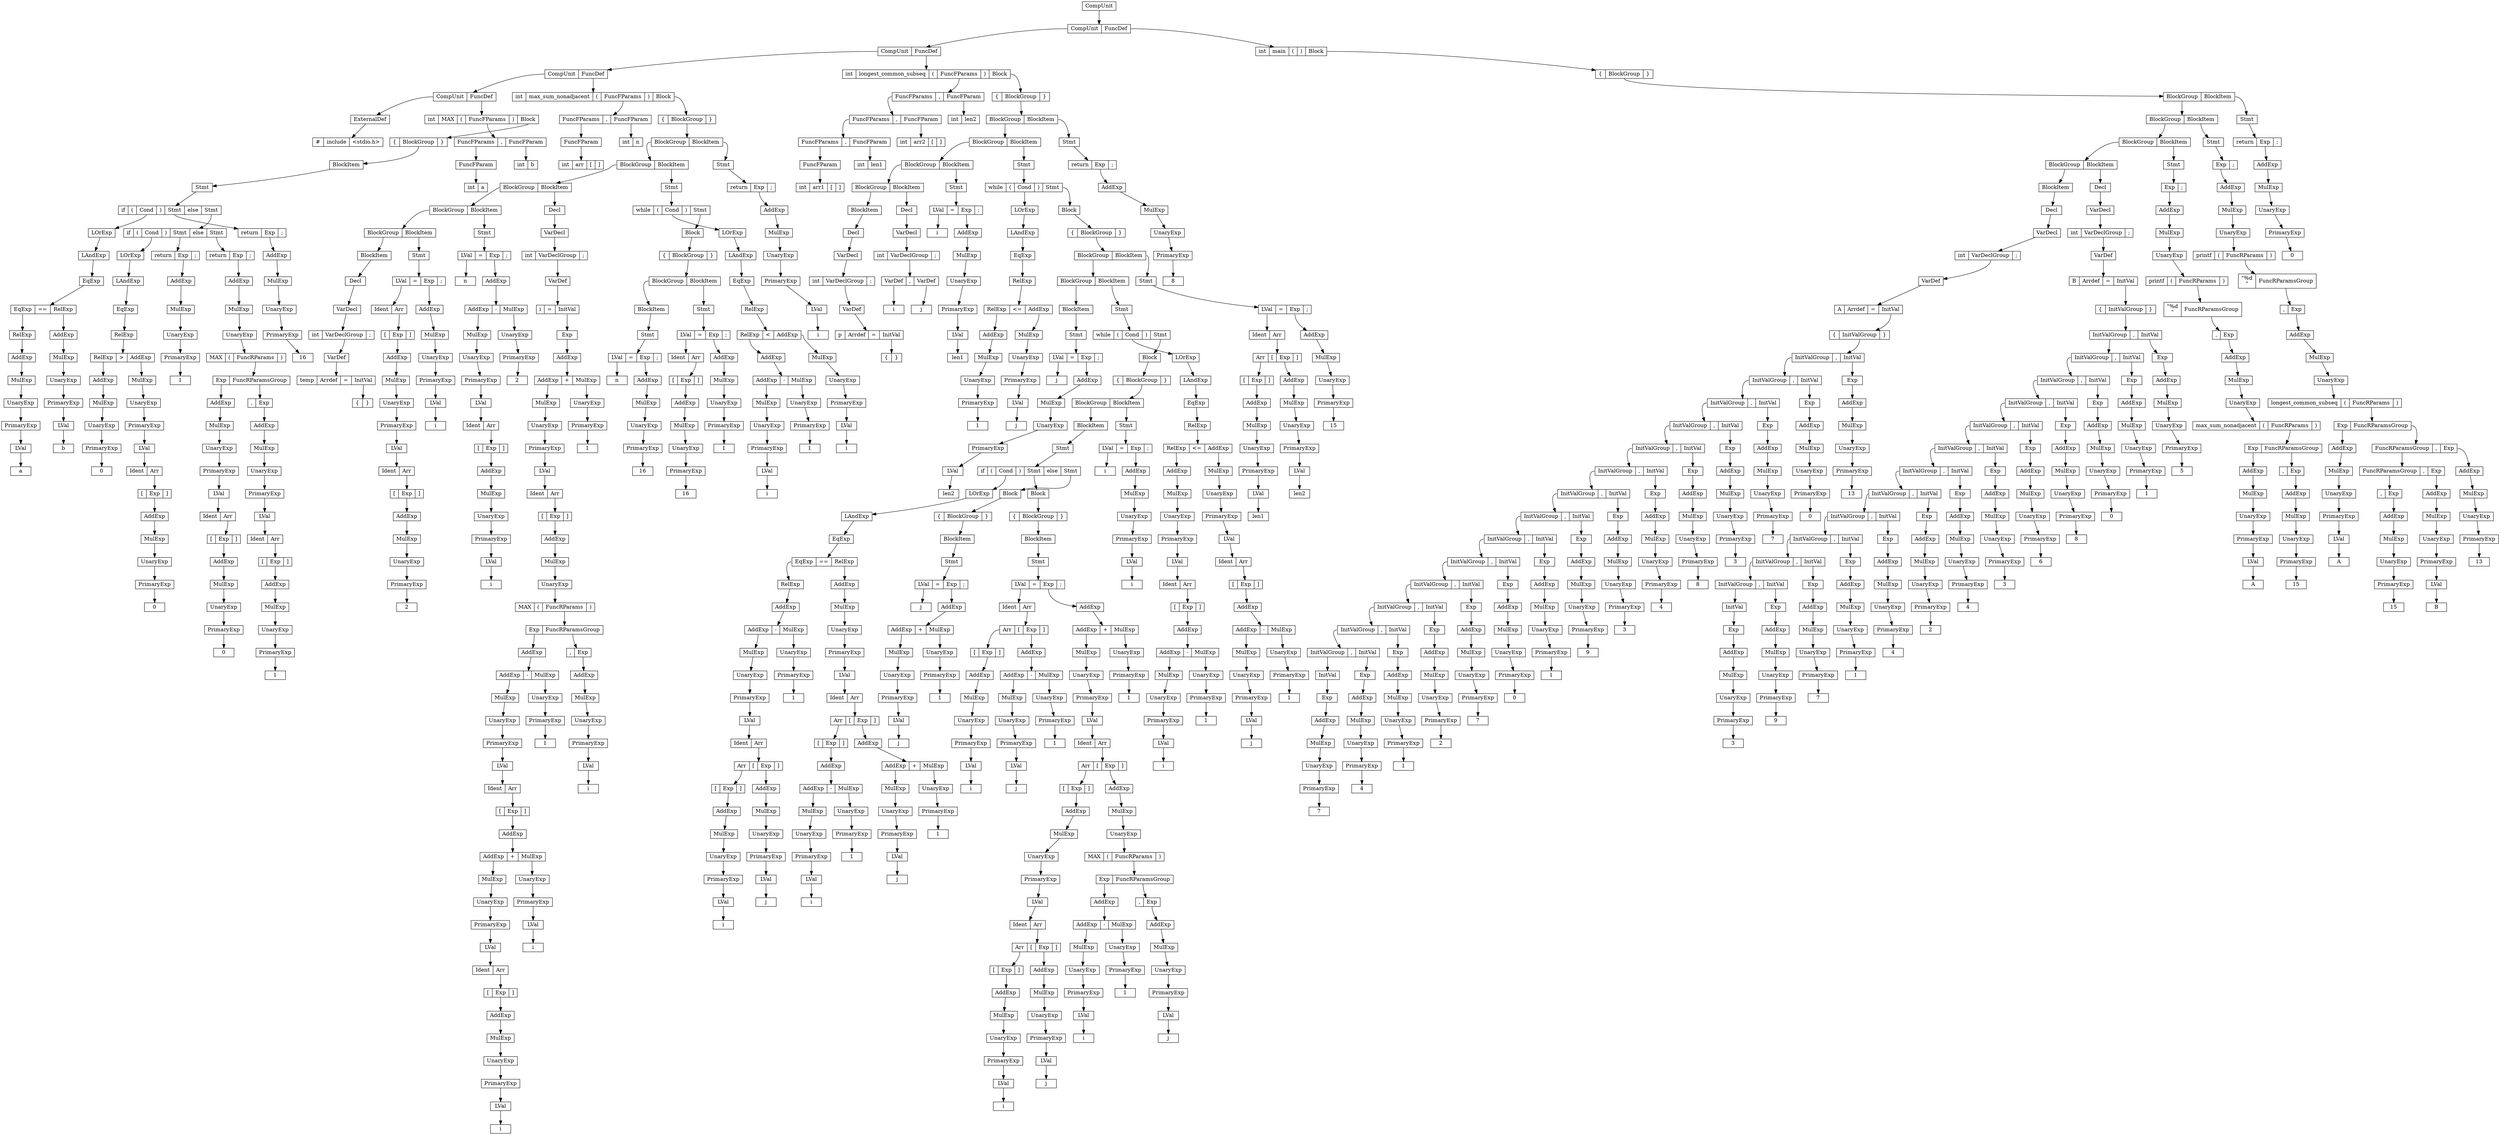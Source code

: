 digraph " "{node [shape = record,height=.1]node0[label="<f0> CompUnit"]node1[label = "<f0> CompUnit|<f1> FuncDef"];
"node0":f0->"node1";
node2[label = "<f0> int|<f1> main|<f2> \(|<f3> \)|<f4> Block"];
"node1":f1->"node2";
node3[label = "<f0> \{|<f1> BlockGroup|<f2> \}"];
"node2":f4->"node3";
node5[label = "<f0> BlockGroup|<f1> BlockItem"];
"node3":f1->"node5";
node6[label = "<f0> Stmt"];
"node5":f1->"node6";
node7[label = "<f0> return|<f1> Exp|<f2> \;"];
"node6":f0->"node7";
node9[label = "<f0> AddExp"];
"node7":f1->"node9";
node10[label = "<f0> MulExp"];
"node9":f0->"node10";
node11[label = "<f0> UnaryExp"];
"node10":f0->"node11";
node12[label = "<f0> PrimaryExp"];
"node11":f0->"node12";
node13[label = "<f0> 0"];
"node12":f0->"node13";
node16[label = "<f0> BlockGroup|<f1> BlockItem"];
"node5":f0->"node16";
node17[label = "<f0> Stmt"];
"node16":f1->"node17";
node18[label = "<f0> Exp|<f1> \;"];
"node17":f0->"node18";
node20[label = "<f0> AddExp"];
"node18":f0->"node20";
node21[label = "<f0> MulExp"];
"node20":f0->"node21";
node22[label = "<f0> UnaryExp"];
"node21":f0->"node22";
node23[label = "<f0> printf|<f1> \(|<f2> FuncRParams|<f3> \)"];
"node22":f0->"node23";
node25[label = "<f0> \"%d\n\"|<f1> FuncRParamsGroup"];
"node23":f2->"node25";
node26[label = "<f0> \,|<f1> Exp"];
"node25":f1->"node26";
node27[label = "<f0> AddExp"];
"node26":f1->"node27";
node28[label = "<f0> MulExp"];
"node27":f0->"node28";
node29[label = "<f0> UnaryExp"];
"node28":f0->"node29";
node30[label = "<f0> longest_common_subseq|<f1> \(|<f2> FuncRParams|<f3> \)"];
"node29":f0->"node30";
node32[label = "<f0> Exp|<f1> FuncRParamsGroup"];
"node30":f2->"node32";
node33[label = "<f0> FuncRParamsGroup|<f1> \,|<f2> Exp"];
"node32":f1->"node33";
node34[label = "<f0> AddExp"];
"node33":f2->"node34";
node35[label = "<f0> MulExp"];
"node34":f0->"node35";
node36[label = "<f0> UnaryExp"];
"node35":f0->"node36";
node37[label = "<f0> PrimaryExp"];
"node36":f0->"node37";
node38[label = "<f0> 13"];
"node37":f0->"node38";
node41[label = "<f0> FuncRParamsGroup|<f1> \,|<f2> Exp"];
"node33":f0->"node41";
node42[label = "<f0> AddExp"];
"node41":f2->"node42";
node43[label = "<f0> MulExp"];
"node42":f0->"node43";
node44[label = "<f0> UnaryExp"];
"node43":f0->"node44";
node45[label = "<f0> PrimaryExp"];
"node44":f0->"node45";
node46[label = "<f0> LVal"];
"node45":f0->"node46";
node47[label = "<f0> B"];
"node46":f0->"node47";
node50[label = "<f0> \,|<f1> Exp"];
"node41":f0->"node50";
node51[label = "<f0> AddExp"];
"node50":f1->"node51";
node52[label = "<f0> MulExp"];
"node51":f0->"node52";
node53[label = "<f0> UnaryExp"];
"node52":f0->"node53";
node54[label = "<f0> PrimaryExp"];
"node53":f0->"node54";
node55[label = "<f0> 15"];
"node54":f0->"node55";
node58[label = "<f0> AddExp"];
"node32":f0->"node58";
node59[label = "<f0> MulExp"];
"node58":f0->"node59";
node60[label = "<f0> UnaryExp"];
"node59":f0->"node60";
node61[label = "<f0> PrimaryExp"];
"node60":f0->"node61";
node62[label = "<f0> LVal"];
"node61":f0->"node62";
node63[label = "<f0> A"];
"node62":f0->"node63";
node71[label = "<f0> BlockGroup|<f1> BlockItem"];
"node16":f0->"node71";
node72[label = "<f0> Stmt"];
"node71":f1->"node72";
node73[label = "<f0> Exp|<f1> \;"];
"node72":f0->"node73";
node75[label = "<f0> AddExp"];
"node73":f0->"node75";
node76[label = "<f0> MulExp"];
"node75":f0->"node76";
node77[label = "<f0> UnaryExp"];
"node76":f0->"node77";
node78[label = "<f0> printf|<f1> \(|<f2> FuncRParams|<f3> \)"];
"node77":f0->"node78";
node80[label = "<f0> \"%d\n\"|<f1> FuncRParamsGroup"];
"node78":f2->"node80";
node81[label = "<f0> \,|<f1> Exp"];
"node80":f1->"node81";
node82[label = "<f0> AddExp"];
"node81":f1->"node82";
node83[label = "<f0> MulExp"];
"node82":f0->"node83";
node84[label = "<f0> UnaryExp"];
"node83":f0->"node84";
node85[label = "<f0> max_sum_nonadjacent|<f1> \(|<f2> FuncRParams|<f3> \)"];
"node84":f0->"node85";
node87[label = "<f0> Exp|<f1> FuncRParamsGroup"];
"node85":f2->"node87";
node88[label = "<f0> \,|<f1> Exp"];
"node87":f1->"node88";
node89[label = "<f0> AddExp"];
"node88":f1->"node89";
node90[label = "<f0> MulExp"];
"node89":f0->"node90";
node91[label = "<f0> UnaryExp"];
"node90":f0->"node91";
node92[label = "<f0> PrimaryExp"];
"node91":f0->"node92";
node93[label = "<f0> 15"];
"node92":f0->"node93";
node96[label = "<f0> AddExp"];
"node87":f0->"node96";
node97[label = "<f0> MulExp"];
"node96":f0->"node97";
node98[label = "<f0> UnaryExp"];
"node97":f0->"node98";
node99[label = "<f0> PrimaryExp"];
"node98":f0->"node99";
node100[label = "<f0> LVal"];
"node99":f0->"node100";
node101[label = "<f0> A"];
"node100":f0->"node101";
node109[label = "<f0> BlockGroup|<f1> BlockItem"];
"node71":f0->"node109";
node110[label = "<f0> Decl"];
"node109":f1->"node110";
node111[label = "<f0> VarDecl"];
"node110":f0->"node111";
node112[label = "<f0> int|<f1> VarDeclGroup|<f2> \;"];
"node111":f0->"node112";
node114[label = "<f0> VarDef"];
"node112":f1->"node114";
node115[label = "<f0> B|<f1> Arrdef|<f2> \=|<f3> InitVal"];
"node114":f0->"node115";
node116[label = "<f0> \{|<f1> InitValGroup|<f2> \}"];
"node115":f3->"node116";
node118[label = "<f0> InitValGroup|<f1> \,|<f2> InitVal"];
"node116":f1->"node118";
node119[label = "<f0> Exp"];
"node118":f2->"node119";
node120[label = "<f0> AddExp"];
"node119":f0->"node120";
node121[label = "<f0> MulExp"];
"node120":f0->"node121";
node122[label = "<f0> UnaryExp"];
"node121":f0->"node122";
node123[label = "<f0> PrimaryExp"];
"node122":f0->"node123";
node124[label = "<f0> 5"];
"node123":f0->"node124";
node127[label = "<f0> InitValGroup|<f1> \,|<f2> InitVal"];
"node118":f0->"node127";
node128[label = "<f0> Exp"];
"node127":f2->"node128";
node129[label = "<f0> AddExp"];
"node128":f0->"node129";
node130[label = "<f0> MulExp"];
"node129":f0->"node130";
node131[label = "<f0> UnaryExp"];
"node130":f0->"node131";
node132[label = "<f0> PrimaryExp"];
"node131":f0->"node132";
node133[label = "<f0> 1"];
"node132":f0->"node133";
node136[label = "<f0> InitValGroup|<f1> \,|<f2> InitVal"];
"node127":f0->"node136";
node137[label = "<f0> Exp"];
"node136":f2->"node137";
node138[label = "<f0> AddExp"];
"node137":f0->"node138";
node139[label = "<f0> MulExp"];
"node138":f0->"node139";
node140[label = "<f0> UnaryExp"];
"node139":f0->"node140";
node141[label = "<f0> PrimaryExp"];
"node140":f0->"node141";
node142[label = "<f0> 0"];
"node141":f0->"node142";
node145[label = "<f0> InitValGroup|<f1> \,|<f2> InitVal"];
"node136":f0->"node145";
node146[label = "<f0> Exp"];
"node145":f2->"node146";
node147[label = "<f0> AddExp"];
"node146":f0->"node147";
node148[label = "<f0> MulExp"];
"node147":f0->"node148";
node149[label = "<f0> UnaryExp"];
"node148":f0->"node149";
node150[label = "<f0> PrimaryExp"];
"node149":f0->"node150";
node151[label = "<f0> 8"];
"node150":f0->"node151";
node154[label = "<f0> InitValGroup|<f1> \,|<f2> InitVal"];
"node145":f0->"node154";
node155[label = "<f0> Exp"];
"node154":f2->"node155";
node156[label = "<f0> AddExp"];
"node155":f0->"node156";
node157[label = "<f0> MulExp"];
"node156":f0->"node157";
node158[label = "<f0> UnaryExp"];
"node157":f0->"node158";
node159[label = "<f0> PrimaryExp"];
"node158":f0->"node159";
node160[label = "<f0> 6"];
"node159":f0->"node160";
node163[label = "<f0> InitValGroup|<f1> \,|<f2> InitVal"];
"node154":f0->"node163";
node164[label = "<f0> Exp"];
"node163":f2->"node164";
node165[label = "<f0> AddExp"];
"node164":f0->"node165";
node166[label = "<f0> MulExp"];
"node165":f0->"node166";
node167[label = "<f0> UnaryExp"];
"node166":f0->"node167";
node168[label = "<f0> PrimaryExp"];
"node167":f0->"node168";
node169[label = "<f0> 3"];
"node168":f0->"node169";
node172[label = "<f0> InitValGroup|<f1> \,|<f2> InitVal"];
"node163":f0->"node172";
node173[label = "<f0> Exp"];
"node172":f2->"node173";
node174[label = "<f0> AddExp"];
"node173":f0->"node174";
node175[label = "<f0> MulExp"];
"node174":f0->"node175";
node176[label = "<f0> UnaryExp"];
"node175":f0->"node176";
node177[label = "<f0> PrimaryExp"];
"node176":f0->"node177";
node178[label = "<f0> 4"];
"node177":f0->"node178";
node181[label = "<f0> InitValGroup|<f1> \,|<f2> InitVal"];
"node172":f0->"node181";
node182[label = "<f0> Exp"];
"node181":f2->"node182";
node183[label = "<f0> AddExp"];
"node182":f0->"node183";
node184[label = "<f0> MulExp"];
"node183":f0->"node184";
node185[label = "<f0> UnaryExp"];
"node184":f0->"node185";
node186[label = "<f0> PrimaryExp"];
"node185":f0->"node186";
node187[label = "<f0> 2"];
"node186":f0->"node187";
node190[label = "<f0> InitValGroup|<f1> \,|<f2> InitVal"];
"node181":f0->"node190";
node191[label = "<f0> Exp"];
"node190":f2->"node191";
node192[label = "<f0> AddExp"];
"node191":f0->"node192";
node193[label = "<f0> MulExp"];
"node192":f0->"node193";
node194[label = "<f0> UnaryExp"];
"node193":f0->"node194";
node195[label = "<f0> PrimaryExp"];
"node194":f0->"node195";
node196[label = "<f0> 4"];
"node195":f0->"node196";
node199[label = "<f0> InitValGroup|<f1> \,|<f2> InitVal"];
"node190":f0->"node199";
node200[label = "<f0> Exp"];
"node199":f2->"node200";
node201[label = "<f0> AddExp"];
"node200":f0->"node201";
node202[label = "<f0> MulExp"];
"node201":f0->"node202";
node203[label = "<f0> UnaryExp"];
"node202":f0->"node203";
node204[label = "<f0> PrimaryExp"];
"node203":f0->"node204";
node205[label = "<f0> 1"];
"node204":f0->"node205";
node208[label = "<f0> InitValGroup|<f1> \,|<f2> InitVal"];
"node199":f0->"node208";
node209[label = "<f0> Exp"];
"node208":f2->"node209";
node210[label = "<f0> AddExp"];
"node209":f0->"node210";
node211[label = "<f0> MulExp"];
"node210":f0->"node211";
node212[label = "<f0> UnaryExp"];
"node211":f0->"node212";
node213[label = "<f0> PrimaryExp"];
"node212":f0->"node213";
node214[label = "<f0> 7"];
"node213":f0->"node214";
node217[label = "<f0> InitValGroup|<f1> \,|<f2> InitVal"];
"node208":f0->"node217";
node218[label = "<f0> Exp"];
"node217":f2->"node218";
node219[label = "<f0> AddExp"];
"node218":f0->"node219";
node220[label = "<f0> MulExp"];
"node219":f0->"node220";
node221[label = "<f0> UnaryExp"];
"node220":f0->"node221";
node222[label = "<f0> PrimaryExp"];
"node221":f0->"node222";
node223[label = "<f0> 9"];
"node222":f0->"node223";
node226[label = "<f0> InitVal"];
"node217":f0->"node226";
node227[label = "<f0> Exp"];
"node226":f0->"node227";
node228[label = "<f0> AddExp"];
"node227":f0->"node228";
node229[label = "<f0> MulExp"];
"node228":f0->"node229";
node230[label = "<f0> UnaryExp"];
"node229":f0->"node230";
node231[label = "<f0> PrimaryExp"];
"node230":f0->"node231";
node232[label = "<f0> 3"];
"node231":f0->"node232";
node239[label = "<f0> BlockItem"];
"node109":f0->"node239";
node240[label = "<f0> Decl"];
"node239":f0->"node240";
node241[label = "<f0> VarDecl"];
"node240":f0->"node241";
node242[label = "<f0> int|<f1> VarDeclGroup|<f2> \;"];
"node241":f0->"node242";
node244[label = "<f0> VarDef"];
"node242":f1->"node244";
node245[label = "<f0> A|<f1> Arrdef|<f2> \=|<f3> InitVal"];
"node244":f0->"node245";
node246[label = "<f0> \{|<f1> InitValGroup|<f2> \}"];
"node245":f3->"node246";
node248[label = "<f0> InitValGroup|<f1> \,|<f2> InitVal"];
"node246":f1->"node248";
node249[label = "<f0> Exp"];
"node248":f2->"node249";
node250[label = "<f0> AddExp"];
"node249":f0->"node250";
node251[label = "<f0> MulExp"];
"node250":f0->"node251";
node252[label = "<f0> UnaryExp"];
"node251":f0->"node252";
node253[label = "<f0> PrimaryExp"];
"node252":f0->"node253";
node254[label = "<f0> 13"];
"node253":f0->"node254";
node257[label = "<f0> InitValGroup|<f1> \,|<f2> InitVal"];
"node248":f0->"node257";
node258[label = "<f0> Exp"];
"node257":f2->"node258";
node259[label = "<f0> AddExp"];
"node258":f0->"node259";
node260[label = "<f0> MulExp"];
"node259":f0->"node260";
node261[label = "<f0> UnaryExp"];
"node260":f0->"node261";
node262[label = "<f0> PrimaryExp"];
"node261":f0->"node262";
node263[label = "<f0> 0"];
"node262":f0->"node263";
node266[label = "<f0> InitValGroup|<f1> \,|<f2> InitVal"];
"node257":f0->"node266";
node267[label = "<f0> Exp"];
"node266":f2->"node267";
node268[label = "<f0> AddExp"];
"node267":f0->"node268";
node269[label = "<f0> MulExp"];
"node268":f0->"node269";
node270[label = "<f0> UnaryExp"];
"node269":f0->"node270";
node271[label = "<f0> PrimaryExp"];
"node270":f0->"node271";
node272[label = "<f0> 7"];
"node271":f0->"node272";
node275[label = "<f0> InitValGroup|<f1> \,|<f2> InitVal"];
"node266":f0->"node275";
node276[label = "<f0> Exp"];
"node275":f2->"node276";
node277[label = "<f0> AddExp"];
"node276":f0->"node277";
node278[label = "<f0> MulExp"];
"node277":f0->"node278";
node279[label = "<f0> UnaryExp"];
"node278":f0->"node279";
node280[label = "<f0> PrimaryExp"];
"node279":f0->"node280";
node281[label = "<f0> 3"];
"node280":f0->"node281";
node284[label = "<f0> InitValGroup|<f1> \,|<f2> InitVal"];
"node275":f0->"node284";
node285[label = "<f0> Exp"];
"node284":f2->"node285";
node286[label = "<f0> AddExp"];
"node285":f0->"node286";
node287[label = "<f0> MulExp"];
"node286":f0->"node287";
node288[label = "<f0> UnaryExp"];
"node287":f0->"node288";
node289[label = "<f0> PrimaryExp"];
"node288":f0->"node289";
node290[label = "<f0> 8"];
"node289":f0->"node290";
node293[label = "<f0> InitValGroup|<f1> \,|<f2> InitVal"];
"node284":f0->"node293";
node294[label = "<f0> Exp"];
"node293":f2->"node294";
node295[label = "<f0> AddExp"];
"node294":f0->"node295";
node296[label = "<f0> MulExp"];
"node295":f0->"node296";
node297[label = "<f0> UnaryExp"];
"node296":f0->"node297";
node298[label = "<f0> PrimaryExp"];
"node297":f0->"node298";
node299[label = "<f0> 4"];
"node298":f0->"node299";
node302[label = "<f0> InitValGroup|<f1> \,|<f2> InitVal"];
"node293":f0->"node302";
node303[label = "<f0> Exp"];
"node302":f2->"node303";
node304[label = "<f0> AddExp"];
"node303":f0->"node304";
node305[label = "<f0> MulExp"];
"node304":f0->"node305";
node306[label = "<f0> UnaryExp"];
"node305":f0->"node306";
node307[label = "<f0> PrimaryExp"];
"node306":f0->"node307";
node308[label = "<f0> 3"];
"node307":f0->"node308";
node311[label = "<f0> InitValGroup|<f1> \,|<f2> InitVal"];
"node302":f0->"node311";
node312[label = "<f0> Exp"];
"node311":f2->"node312";
node313[label = "<f0> AddExp"];
"node312":f0->"node313";
node314[label = "<f0> MulExp"];
"node313":f0->"node314";
node315[label = "<f0> UnaryExp"];
"node314":f0->"node315";
node316[label = "<f0> PrimaryExp"];
"node315":f0->"node316";
node317[label = "<f0> 9"];
"node316":f0->"node317";
node320[label = "<f0> InitValGroup|<f1> \,|<f2> InitVal"];
"node311":f0->"node320";
node321[label = "<f0> Exp"];
"node320":f2->"node321";
node322[label = "<f0> AddExp"];
"node321":f0->"node322";
node323[label = "<f0> MulExp"];
"node322":f0->"node323";
node324[label = "<f0> UnaryExp"];
"node323":f0->"node324";
node325[label = "<f0> PrimaryExp"];
"node324":f0->"node325";
node326[label = "<f0> 1"];
"node325":f0->"node326";
node329[label = "<f0> InitValGroup|<f1> \,|<f2> InitVal"];
"node320":f0->"node329";
node330[label = "<f0> Exp"];
"node329":f2->"node330";
node331[label = "<f0> AddExp"];
"node330":f0->"node331";
node332[label = "<f0> MulExp"];
"node331":f0->"node332";
node333[label = "<f0> UnaryExp"];
"node332":f0->"node333";
node334[label = "<f0> PrimaryExp"];
"node333":f0->"node334";
node335[label = "<f0> 0"];
"node334":f0->"node335";
node338[label = "<f0> InitValGroup|<f1> \,|<f2> InitVal"];
"node329":f0->"node338";
node339[label = "<f0> Exp"];
"node338":f2->"node339";
node340[label = "<f0> AddExp"];
"node339":f0->"node340";
node341[label = "<f0> MulExp"];
"node340":f0->"node341";
node342[label = "<f0> UnaryExp"];
"node341":f0->"node342";
node343[label = "<f0> PrimaryExp"];
"node342":f0->"node343";
node344[label = "<f0> 7"];
"node343":f0->"node344";
node347[label = "<f0> InitValGroup|<f1> \,|<f2> InitVal"];
"node338":f0->"node347";
node348[label = "<f0> Exp"];
"node347":f2->"node348";
node349[label = "<f0> AddExp"];
"node348":f0->"node349";
node350[label = "<f0> MulExp"];
"node349":f0->"node350";
node351[label = "<f0> UnaryExp"];
"node350":f0->"node351";
node352[label = "<f0> PrimaryExp"];
"node351":f0->"node352";
node353[label = "<f0> 2"];
"node352":f0->"node353";
node356[label = "<f0> InitValGroup|<f1> \,|<f2> InitVal"];
"node347":f0->"node356";
node357[label = "<f0> Exp"];
"node356":f2->"node357";
node358[label = "<f0> AddExp"];
"node357":f0->"node358";
node359[label = "<f0> MulExp"];
"node358":f0->"node359";
node360[label = "<f0> UnaryExp"];
"node359":f0->"node360";
node361[label = "<f0> PrimaryExp"];
"node360":f0->"node361";
node362[label = "<f0> 1"];
"node361":f0->"node362";
node365[label = "<f0> InitValGroup|<f1> \,|<f2> InitVal"];
"node356":f0->"node365";
node366[label = "<f0> Exp"];
"node365":f2->"node366";
node367[label = "<f0> AddExp"];
"node366":f0->"node367";
node368[label = "<f0> MulExp"];
"node367":f0->"node368";
node369[label = "<f0> UnaryExp"];
"node368":f0->"node369";
node370[label = "<f0> PrimaryExp"];
"node369":f0->"node370";
node371[label = "<f0> 4"];
"node370":f0->"node371";
node374[label = "<f0> InitVal"];
"node365":f0->"node374";
node375[label = "<f0> Exp"];
"node374":f0->"node375";
node376[label = "<f0> AddExp"];
"node375":f0->"node376";
node377[label = "<f0> MulExp"];
"node376":f0->"node377";
node378[label = "<f0> UnaryExp"];
"node377":f0->"node378";
node379[label = "<f0> PrimaryExp"];
"node378":f0->"node379";
node380[label = "<f0> 7"];
"node379":f0->"node380";
node392[label = "<f0> CompUnit|<f1> FuncDef"];
"node1":f0->"node392";
node393[label = "<f0> int|<f1> longest_common_subseq|<f2> \(|<f3> FuncFParams|<f4> \)|<f5> Block"];
"node392":f1->"node393";
node394[label = "<f0> \{|<f1> BlockGroup|<f2> \}"];
"node393":f5->"node394";
node396[label = "<f0> BlockGroup|<f1> BlockItem"];
"node394":f1->"node396";
node397[label = "<f0> Stmt"];
"node396":f1->"node397";
node398[label = "<f0> return|<f1> Exp|<f2> \;"];
"node397":f0->"node398";
node400[label = "<f0> AddExp"];
"node398":f1->"node400";
node401[label = "<f0> MulExp"];
"node400":f0->"node401";
node402[label = "<f0> UnaryExp"];
"node401":f0->"node402";
node403[label = "<f0> PrimaryExp"];
"node402":f0->"node403";
node404[label = "<f0> 8"];
"node403":f0->"node404";
node407[label = "<f0> BlockGroup|<f1> BlockItem"];
"node396":f0->"node407";
node408[label = "<f0> Stmt"];
"node407":f1->"node408";
node409[label = "<f0> while|<f1> \(|<f2> Cond|<f3> \)|<f4> Stmt"];
"node408":f0->"node409";
node410[label = "<f0> Block"];
"node409":f4->"node410";
node411[label = "<f0> \{|<f1> BlockGroup|<f2> \}"];
"node410":f0->"node411";
node413[label = "<f0> BlockGroup|<f1> BlockItem"];
"node411":f1->"node413";
node414[label = "<f0> Stmt"];
"node413":f1->"node414";
node415[label = "<f0> LVal|<f1> \=|<f2> Exp|<f3> \;"];
"node414":f0->"node415";
node417[label = "<f0> AddExp"];
"node415":f2->"node417";
node418[label = "<f0> MulExp"];
"node417":f0->"node418";
node419[label = "<f0> UnaryExp"];
"node418":f0->"node419";
node420[label = "<f0> PrimaryExp"];
"node419":f0->"node420";
node421[label = "<f0> 15"];
"node420":f0->"node421";
node424[label = "<f0> Ident|<f1> Arr"];
"node415":f0->"node424";
node425[label = "<f0> Arr|<f1> \[|<f2> Exp|<f3> \]"];
"node424":f1->"node425";
node427[label = "<f0> AddExp"];
"node425":f2->"node427";
node428[label = "<f0> MulExp"];
"node427":f0->"node428";
node429[label = "<f0> UnaryExp"];
"node428":f0->"node429";
node430[label = "<f0> PrimaryExp"];
"node429":f0->"node430";
node431[label = "<f0> LVal"];
"node430":f0->"node431";
node432[label = "<f0> len2"];
"node431":f0->"node432";
node435[label = "<f0> \[|<f1> Exp|<f2> \]"];
"node425":f0->"node435";
node437[label = "<f0> AddExp"];
"node435":f1->"node437";
node438[label = "<f0> MulExp"];
"node437":f0->"node438";
node439[label = "<f0> UnaryExp"];
"node438":f0->"node439";
node440[label = "<f0> PrimaryExp"];
"node439":f0->"node440";
node441[label = "<f0> LVal"];
"node440":f0->"node441";
node442[label = "<f0> len1"];
"node441":f0->"node442";
node446[label = "<f0> BlockGroup|<f1> BlockItem"];
"node413":f0->"node446";
node447[label = "<f0> Stmt"];
"node446":f1->"node447";
node448[label = "<f0> while|<f1> \(|<f2> Cond|<f3> \)|<f4> Stmt"];
"node447":f0->"node448";
node449[label = "<f0> Block"];
"node448":f4->"node449";
node450[label = "<f0> \{|<f1> BlockGroup|<f2> \}"];
"node449":f0->"node450";
node452[label = "<f0> BlockGroup|<f1> BlockItem"];
"node450":f1->"node452";
node453[label = "<f0> Stmt"];
"node452":f1->"node453";
node454[label = "<f0> LVal|<f1> \=|<f2> Exp|<f3> \;"];
"node453":f0->"node454";
node456[label = "<f0> AddExp"];
"node454":f2->"node456";
node457[label = "<f0> MulExp"];
"node456":f0->"node457";
node458[label = "<f0> UnaryExp"];
"node457":f0->"node458";
node459[label = "<f0> PrimaryExp"];
"node458":f0->"node459";
node460[label = "<f0> LVal"];
"node459":f0->"node460";
node461[label = "<f0> i"];
"node460":f0->"node461";
node464[label = "<f0> i"];
"node454":f0->"node464";
node466[label = "<f0> BlockItem"];
"node452":f0->"node466";
node467[label = "<f0> Stmt"];
"node466":f0->"node467";
node468[label = "<f0> if|<f1> \(|<f2> Cond|<f3> \)|<f4> Stmt|<f5> else|<f6> Stmt"];
"node467":f0->"node468";
node469[label = "<f0> Block"];
"node468":f6->"node469";
node470[label = "<f0> \{|<f1> BlockGroup|<f2> \}"];
"node469":f0->"node470";
node472[label = "<f0> BlockItem"];
"node470":f1->"node472";
node473[label = "<f0> Stmt"];
"node472":f0->"node473";
node474[label = "<f0> LVal|<f1> \=|<f2> Exp|<f3> \;"];
"node473":f0->"node474";
node476[label = "<f0> AddExp"];
"node474":f2->"node476";
node477[label = "<f0> AddExp|<f1> +|<f2> MulExp"];
"node476":f0->"node477";
node478[label = "<f0> UnaryExp"];
"node477":f2->"node478";
node479[label = "<f0> PrimaryExp"];
"node478":f0->"node479";
node480[label = "<f0> 1"];
"node479":f0->"node480";
node483[label = "<f0> MulExp"];
"node477":f0->"node483";
node484[label = "<f0> UnaryExp"];
"node483":f0->"node484";
node485[label = "<f0> PrimaryExp"];
"node484":f0->"node485";
node486[label = "<f0> LVal"];
"node485":f0->"node486";
node487[label = "<f0> j"];
"node486":f0->"node487";
node490[label = "<f0> j"];
"node474":f0->"node490";
node494[label = "<f0> Block"];
"node468":f4->"node494";
node495[label = "<f0> \{|<f1> BlockGroup|<f2> \}"];
"node494":f0->"node495";
node497[label = "<f0> BlockItem"];
"node495":f1->"node497";
node498[label = "<f0> Stmt"];
"node497":f0->"node498";
node499[label = "<f0> LVal|<f1> \=|<f2> Exp|<f3> \;"];
"node498":f0->"node499";
node501[label = "<f0> AddExp"];
"node499":f2->"node501";
node502[label = "<f0> AddExp|<f1> +|<f2> MulExp"];
"node501":f0->"node502";
node503[label = "<f0> UnaryExp"];
"node502":f2->"node503";
node504[label = "<f0> PrimaryExp"];
"node503":f0->"node504";
node505[label = "<f0> 1"];
"node504":f0->"node505";
node508[label = "<f0> MulExp"];
"node502":f0->"node508";
node509[label = "<f0> UnaryExp"];
"node508":f0->"node509";
node510[label = "<f0> PrimaryExp"];
"node509":f0->"node510";
node511[label = "<f0> LVal"];
"node510":f0->"node511";
node512[label = "<f0> Ident|<f1> Arr"];
"node511":f0->"node512";
node513[label = "<f0> Arr|<f1> \[|<f2> Exp|<f3> \]"];
"node512":f1->"node513";
node515[label = "<f0> AddExp"];
"node513":f2->"node515";
node516[label = "<f0> MulExp"];
"node515":f0->"node516";
node517[label = "<f0> UnaryExp"];
"node516":f0->"node517";
node518[label = "<f0> MAX|<f1> \(|<f2> FuncRParams|<f3> \)"];
"node517":f0->"node518";
node520[label = "<f0> Exp|<f1> FuncRParamsGroup"];
"node518":f2->"node520";
node521[label = "<f0> \,|<f1> Exp"];
"node520":f1->"node521";
node522[label = "<f0> AddExp"];
"node521":f1->"node522";
node523[label = "<f0> MulExp"];
"node522":f0->"node523";
node524[label = "<f0> UnaryExp"];
"node523":f0->"node524";
node525[label = "<f0> PrimaryExp"];
"node524":f0->"node525";
node526[label = "<f0> LVal"];
"node525":f0->"node526";
node527[label = "<f0> j"];
"node526":f0->"node527";
node530[label = "<f0> AddExp"];
"node520":f0->"node530";
node531[label = "<f0> AddExp|<f1> -|<f2> MulExp"];
"node530":f0->"node531";
node532[label = "<f0> UnaryExp"];
"node531":f2->"node532";
node533[label = "<f0> PrimaryExp"];
"node532":f0->"node533";
node534[label = "<f0> 1"];
"node533":f0->"node534";
node537[label = "<f0> MulExp"];
"node531":f0->"node537";
node538[label = "<f0> UnaryExp"];
"node537":f0->"node538";
node539[label = "<f0> PrimaryExp"];
"node538":f0->"node539";
node540[label = "<f0> LVal"];
"node539":f0->"node540";
node541[label = "<f0> i"];
"node540":f0->"node541";
node546[label = "<f0> \[|<f1> Exp|<f2> \]"];
"node513":f0->"node546";
node548[label = "<f0> AddExp"];
"node546":f1->"node548";
node549[label = "<f0> MulExp"];
"node548":f0->"node549";
node550[label = "<f0> UnaryExp"];
"node549":f0->"node550";
node551[label = "<f0> PrimaryExp"];
"node550":f0->"node551";
node552[label = "<f0> LVal"];
"node551":f0->"node552";
node553[label = "<f0> Ident|<f1> Arr"];
"node552":f0->"node553";
node554[label = "<f0> Arr|<f1> \[|<f2> Exp|<f3> \]"];
"node553":f1->"node554";
node556[label = "<f0> AddExp"];
"node554":f2->"node556";
node557[label = "<f0> MulExp"];
"node556":f0->"node557";
node558[label = "<f0> UnaryExp"];
"node557":f0->"node558";
node559[label = "<f0> PrimaryExp"];
"node558":f0->"node559";
node560[label = "<f0> LVal"];
"node559":f0->"node560";
node561[label = "<f0> j"];
"node560":f0->"node561";
node564[label = "<f0> \[|<f1> Exp|<f2> \]"];
"node554":f0->"node564";
node566[label = "<f0> AddExp"];
"node564":f1->"node566";
node567[label = "<f0> MulExp"];
"node566":f0->"node567";
node568[label = "<f0> UnaryExp"];
"node567":f0->"node568";
node569[label = "<f0> PrimaryExp"];
"node568":f0->"node569";
node570[label = "<f0> LVal"];
"node569":f0->"node570";
node571[label = "<f0> i"];
"node570":f0->"node571";
node578[label = "<f0> Ident|<f1> Arr"];
"node499":f0->"node578";
node579[label = "<f0> Arr|<f1> \[|<f2> Exp|<f3> \]"];
"node578":f1->"node579";
node581[label = "<f0> AddExp"];
"node579":f2->"node581";
node582[label = "<f0> AddExp|<f1> -|<f2> MulExp"];
"node581":f0->"node582";
node583[label = "<f0> UnaryExp"];
"node582":f2->"node583";
node584[label = "<f0> PrimaryExp"];
"node583":f0->"node584";
node585[label = "<f0> 1"];
"node584":f0->"node585";
node588[label = "<f0> MulExp"];
"node582":f0->"node588";
node589[label = "<f0> UnaryExp"];
"node588":f0->"node589";
node590[label = "<f0> PrimaryExp"];
"node589":f0->"node590";
node591[label = "<f0> LVal"];
"node590":f0->"node591";
node592[label = "<f0> j"];
"node591":f0->"node592";
node595[label = "<f0> \[|<f1> Exp|<f2> \]"];
"node579":f0->"node595";
node597[label = "<f0> AddExp"];
"node595":f1->"node597";
node598[label = "<f0> MulExp"];
"node597":f0->"node598";
node599[label = "<f0> UnaryExp"];
"node598":f0->"node599";
node600[label = "<f0> PrimaryExp"];
"node599":f0->"node600";
node601[label = "<f0> LVal"];
"node600":f0->"node601";
node602[label = "<f0> i"];
"node601":f0->"node602";
node608[label = "<f0> LOrExp"];
"node468":f2->"node608";
node609[label = "<f0> LAndExp"];
"node608":f0->"node609";
node610[label = "<f0> EqExp"];
"node609":f0->"node610";
node611[label = "<f0> EqExp|<f1> \==|<f2> RelExp"];
"node610":f0->"node611";
node612[label = "<f0> AddExp"];
"node611":f2->"node612";
node613[label = "<f0> MulExp"];
"node612":f0->"node613";
node614[label = "<f0> UnaryExp"];
"node613":f0->"node614";
node615[label = "<f0> PrimaryExp"];
"node614":f0->"node615";
node616[label = "<f0> LVal"];
"node615":f0->"node616";
node617[label = "<f0> Ident|<f1> Arr"];
"node616":f0->"node617";
node618[label = "<f0> Arr|<f1> \[|<f2> Exp|<f3> \]"];
"node617":f1->"node618";
node620[label = "<f0> AddExp"];
"node618":f2->"node620";
node621[label = "<f0> AddExp|<f1> +|<f2> MulExp"];
"node620":f0->"node621";
node622[label = "<f0> UnaryExp"];
"node621":f2->"node622";
node623[label = "<f0> PrimaryExp"];
"node622":f0->"node623";
node624[label = "<f0> 1"];
"node623":f0->"node624";
node627[label = "<f0> MulExp"];
"node621":f0->"node627";
node628[label = "<f0> UnaryExp"];
"node627":f0->"node628";
node629[label = "<f0> PrimaryExp"];
"node628":f0->"node629";
node630[label = "<f0> LVal"];
"node629":f0->"node630";
node631[label = "<f0> j"];
"node630":f0->"node631";
node634[label = "<f0> \[|<f1> Exp|<f2> \]"];
"node618":f0->"node634";
node636[label = "<f0> AddExp"];
"node634":f1->"node636";
node637[label = "<f0> AddExp|<f1> -|<f2> MulExp"];
"node636":f0->"node637";
node638[label = "<f0> UnaryExp"];
"node637":f2->"node638";
node639[label = "<f0> PrimaryExp"];
"node638":f0->"node639";
node640[label = "<f0> 1"];
"node639":f0->"node640";
node643[label = "<f0> MulExp"];
"node637":f0->"node643";
node644[label = "<f0> UnaryExp"];
"node643":f0->"node644";
node645[label = "<f0> PrimaryExp"];
"node644":f0->"node645";
node646[label = "<f0> LVal"];
"node645":f0->"node646";
node647[label = "<f0> i"];
"node646":f0->"node647";
node652[label = "<f0> RelExp"];
"node611":f0->"node652";
node653[label = "<f0> AddExp"];
"node652":f0->"node653";
node654[label = "<f0> AddExp|<f1> -|<f2> MulExp"];
"node653":f0->"node654";
node655[label = "<f0> UnaryExp"];
"node654":f2->"node655";
node656[label = "<f0> PrimaryExp"];
"node655":f0->"node656";
node657[label = "<f0> 1"];
"node656":f0->"node657";
node660[label = "<f0> MulExp"];
"node654":f0->"node660";
node661[label = "<f0> UnaryExp"];
"node660":f0->"node661";
node662[label = "<f0> PrimaryExp"];
"node661":f0->"node662";
node663[label = "<f0> LVal"];
"node662":f0->"node663";
node664[label = "<f0> Ident|<f1> Arr"];
"node663":f0->"node664";
node665[label = "<f0> Arr|<f1> \[|<f2> Exp|<f3> \]"];
"node664":f1->"node665";
node667[label = "<f0> AddExp"];
"node665":f2->"node667";
node668[label = "<f0> MulExp"];
"node667":f0->"node668";
node669[label = "<f0> UnaryExp"];
"node668":f0->"node669";
node670[label = "<f0> PrimaryExp"];
"node669":f0->"node670";
node671[label = "<f0> LVal"];
"node670":f0->"node671";
node672[label = "<f0> j"];
"node671":f0->"node672";
node675[label = "<f0> \[|<f1> Exp|<f2> \]"];
"node665":f0->"node675";
node677[label = "<f0> AddExp"];
"node675":f1->"node677";
node678[label = "<f0> MulExp"];
"node677":f0->"node678";
node679[label = "<f0> UnaryExp"];
"node678":f0->"node679";
node680[label = "<f0> PrimaryExp"];
"node679":f0->"node680";
node681[label = "<f0> LVal"];
"node680":f0->"node681";
node682[label = "<f0> i"];
"node681":f0->"node682";
node690[label = "<f0> LOrExp"];
"node448":f2->"node690";
node691[label = "<f0> LAndExp"];
"node690":f0->"node691";
node692[label = "<f0> EqExp"];
"node691":f0->"node692";
node693[label = "<f0> RelExp"];
"node692":f0->"node693";
node694[label = "<f0> RelExp|<f1> \<=|<f2> AddExp"];
"node693":f0->"node694";
node695[label = "<f0> MulExp"];
"node694":f2->"node695";
node696[label = "<f0> UnaryExp"];
"node695":f0->"node696";
node697[label = "<f0> PrimaryExp"];
"node696":f0->"node697";
node698[label = "<f0> LVal"];
"node697":f0->"node698";
node699[label = "<f0> Ident|<f1> Arr"];
"node698":f0->"node699";
node700[label = "<f0> \[|<f1> Exp|<f2> \]"];
"node699":f1->"node700";
node702[label = "<f0> AddExp"];
"node700":f1->"node702";
node703[label = "<f0> AddExp|<f1> -|<f2> MulExp"];
"node702":f0->"node703";
node704[label = "<f0> UnaryExp"];
"node703":f2->"node704";
node705[label = "<f0> PrimaryExp"];
"node704":f0->"node705";
node706[label = "<f0> 1"];
"node705":f0->"node706";
node709[label = "<f0> MulExp"];
"node703":f0->"node709";
node710[label = "<f0> UnaryExp"];
"node709":f0->"node710";
node711[label = "<f0> PrimaryExp"];
"node710":f0->"node711";
node712[label = "<f0> LVal"];
"node711":f0->"node712";
node713[label = "<f0> j"];
"node712":f0->"node713";
node718[label = "<f0> AddExp"];
"node694":f0->"node718";
node719[label = "<f0> MulExp"];
"node718":f0->"node719";
node720[label = "<f0> UnaryExp"];
"node719":f0->"node720";
node721[label = "<f0> PrimaryExp"];
"node720":f0->"node721";
node722[label = "<f0> LVal"];
"node721":f0->"node722";
node723[label = "<f0> Ident|<f1> Arr"];
"node722":f0->"node723";
node724[label = "<f0> \[|<f1> Exp|<f2> \]"];
"node723":f1->"node724";
node726[label = "<f0> AddExp"];
"node724":f1->"node726";
node727[label = "<f0> AddExp|<f1> -|<f2> MulExp"];
"node726":f0->"node727";
node728[label = "<f0> UnaryExp"];
"node727":f2->"node728";
node729[label = "<f0> PrimaryExp"];
"node728":f0->"node729";
node730[label = "<f0> 1"];
"node729":f0->"node730";
node733[label = "<f0> MulExp"];
"node727":f0->"node733";
node734[label = "<f0> UnaryExp"];
"node733":f0->"node734";
node735[label = "<f0> PrimaryExp"];
"node734":f0->"node735";
node736[label = "<f0> LVal"];
"node735":f0->"node736";
node737[label = "<f0> i"];
"node736":f0->"node737";
node743[label = "<f0> BlockItem"];
"node446":f0->"node743";
node744[label = "<f0> Stmt"];
"node743":f0->"node744";
node745[label = "<f0> LVal|<f1> \=|<f2> Exp|<f3> \;"];
"node744":f0->"node745";
node747[label = "<f0> AddExp"];
"node745":f2->"node747";
node748[label = "<f0> MulExp"];
"node747":f0->"node748";
node749[label = "<f0> UnaryExp"];
"node748":f0->"node749";
node750[label = "<f0> PrimaryExp"];
"node749":f0->"node750";
node751[label = "<f0> LVal"];
"node750":f0->"node751";
node752[label = "<f0> len2"];
"node751":f0->"node752";
node755[label = "<f0> j"];
"node745":f0->"node755";
node759[label = "<f0> LOrExp"];
"node409":f2->"node759";
node760[label = "<f0> LAndExp"];
"node759":f0->"node760";
node761[label = "<f0> EqExp"];
"node760":f0->"node761";
node762[label = "<f0> RelExp"];
"node761":f0->"node762";
node763[label = "<f0> RelExp|<f1> \<=|<f2> AddExp"];
"node762":f0->"node763";
node764[label = "<f0> MulExp"];
"node763":f2->"node764";
node765[label = "<f0> UnaryExp"];
"node764":f0->"node765";
node766[label = "<f0> PrimaryExp"];
"node765":f0->"node766";
node767[label = "<f0> LVal"];
"node766":f0->"node767";
node768[label = "<f0> j"];
"node767":f0->"node768";
node771[label = "<f0> AddExp"];
"node763":f0->"node771";
node772[label = "<f0> MulExp"];
"node771":f0->"node772";
node773[label = "<f0> UnaryExp"];
"node772":f0->"node773";
node774[label = "<f0> PrimaryExp"];
"node773":f0->"node774";
node775[label = "<f0> 1"];
"node774":f0->"node775";
node779[label = "<f0> BlockGroup|<f1> BlockItem"];
"node407":f0->"node779";
node780[label = "<f0> Stmt"];
"node779":f1->"node780";
node781[label = "<f0> LVal|<f1> \=|<f2> Exp|<f3> \;"];
"node780":f0->"node781";
node783[label = "<f0> AddExp"];
"node781":f2->"node783";
node784[label = "<f0> MulExp"];
"node783":f0->"node784";
node785[label = "<f0> UnaryExp"];
"node784":f0->"node785";
node786[label = "<f0> PrimaryExp"];
"node785":f0->"node786";
node787[label = "<f0> LVal"];
"node786":f0->"node787";
node788[label = "<f0> len1"];
"node787":f0->"node788";
node791[label = "<f0> i"];
"node781":f0->"node791";
node793[label = "<f0> BlockGroup|<f1> BlockItem"];
"node779":f0->"node793";
node794[label = "<f0> Decl"];
"node793":f1->"node794";
node795[label = "<f0> VarDecl"];
"node794":f0->"node795";
node796[label = "<f0> int|<f1> VarDeclGroup|<f2> \;"];
"node795":f0->"node796";
node798[label = "<f0> VarDef|<f1> \,|<f2> VarDef"];
"node796":f1->"node798";
node799[label = "<f0> j"];
"node798":f2->"node799";
node802[label = "<f0> i"];
"node798":f0->"node802";
node805[label = "<f0> BlockItem"];
"node793":f0->"node805";
node806[label = "<f0> Decl"];
"node805":f0->"node806";
node807[label = "<f0> VarDecl"];
"node806":f0->"node807";
node808[label = "<f0> int|<f1> VarDeclGroup|<f2> \;"];
"node807":f0->"node808";
node810[label = "<f0> VarDef"];
"node808":f1->"node810";
node811[label = "<f0> p|<f1> Arrdef|<f2> \=|<f3> InitVal"];
"node810":f0->"node811";
node812[label = "<f0> \{|<f1> \}"];
"node811":f3->"node812";
node821[label = "<f0> FuncFParams|<f1> \,|<f2> FuncFParam"];
"node393":f3->"node821";
node822[label = "<f0> int|<f1> len2"];
"node821":f2->"node822";
node826[label = "<f0> FuncFParams|<f1> \,|<f2> FuncFParam"];
"node821":f0->"node826";
node827[label = "<f0> int|<f1> arr2|<f2> \[|<f3> \]"];
"node826":f2->"node827";
node833[label = "<f0> FuncFParams|<f1> \,|<f2> FuncFParam"];
"node826":f0->"node833";
node834[label = "<f0> int|<f1> len1"];
"node833":f2->"node834";
node838[label = "<f0> FuncFParam"];
"node833":f0->"node838";
node839[label = "<f0> int|<f1> arr1|<f2> \[|<f3> \]"];
"node838":f0->"node839";
node847[label = "<f0> CompUnit|<f1> FuncDef"];
"node392":f0->"node847";
node848[label = "<f0> int|<f1> max_sum_nonadjacent|<f2> \(|<f3> FuncFParams|<f4> \)|<f5> Block"];
"node847":f1->"node848";
node849[label = "<f0> \{|<f1> BlockGroup|<f2> \}"];
"node848":f5->"node849";
node851[label = "<f0> BlockGroup|<f1> BlockItem"];
"node849":f1->"node851";
node852[label = "<f0> Stmt"];
"node851":f1->"node852";
node853[label = "<f0> return|<f1> Exp|<f2> \;"];
"node852":f0->"node853";
node855[label = "<f0> AddExp"];
"node853":f1->"node855";
node856[label = "<f0> MulExp"];
"node855":f0->"node856";
node857[label = "<f0> UnaryExp"];
"node856":f0->"node857";
node858[label = "<f0> PrimaryExp"];
"node857":f0->"node858";
node859[label = "<f0> LVal"];
"node858":f0->"node859";
node860[label = "<f0> i"];
"node859":f0->"node860";
node863[label = "<f0> BlockGroup|<f1> BlockItem"];
"node851":f0->"node863";
node864[label = "<f0> Stmt"];
"node863":f1->"node864";
node865[label = "<f0> while|<f1> \(|<f2> Cond|<f3> \)|<f4> Stmt"];
"node864":f0->"node865";
node866[label = "<f0> Block"];
"node865":f4->"node866";
node867[label = "<f0> \{|<f1> BlockGroup|<f2> \}"];
"node866":f0->"node867";
node869[label = "<f0> BlockGroup|<f1> BlockItem"];
"node867":f1->"node869";
node870[label = "<f0> Stmt"];
"node869":f1->"node870";
node871[label = "<f0> LVal|<f1> \=|<f2> Exp|<f3> \;"];
"node870":f0->"node871";
node873[label = "<f0> AddExp"];
"node871":f2->"node873";
node874[label = "<f0> MulExp"];
"node873":f0->"node874";
node875[label = "<f0> UnaryExp"];
"node874":f0->"node875";
node876[label = "<f0> PrimaryExp"];
"node875":f0->"node876";
node877[label = "<f0> 1"];
"node876":f0->"node877";
node880[label = "<f0> Ident|<f1> Arr"];
"node871":f0->"node880";
node881[label = "<f0> \[|<f1> Exp|<f2> \]"];
"node880":f1->"node881";
node883[label = "<f0> AddExp"];
"node881":f1->"node883";
node884[label = "<f0> MulExp"];
"node883":f0->"node884";
node885[label = "<f0> UnaryExp"];
"node884":f0->"node885";
node886[label = "<f0> PrimaryExp"];
"node885":f0->"node886";
node887[label = "<f0> 16"];
"node886":f0->"node887";
node891[label = "<f0> BlockItem"];
"node869":f0->"node891";
node892[label = "<f0> Stmt"];
"node891":f0->"node892";
node893[label = "<f0> LVal|<f1> \=|<f2> Exp|<f3> \;"];
"node892":f0->"node893";
node895[label = "<f0> AddExp"];
"node893":f2->"node895";
node896[label = "<f0> MulExp"];
"node895":f0->"node896";
node897[label = "<f0> UnaryExp"];
"node896":f0->"node897";
node898[label = "<f0> PrimaryExp"];
"node897":f0->"node898";
node899[label = "<f0> 16"];
"node898":f0->"node899";
node902[label = "<f0> n"];
"node893":f0->"node902";
node906[label = "<f0> LOrExp"];
"node865":f2->"node906";
node907[label = "<f0> LAndExp"];
"node906":f0->"node907";
node908[label = "<f0> EqExp"];
"node907":f0->"node908";
node909[label = "<f0> RelExp"];
"node908":f0->"node909";
node910[label = "<f0> RelExp|<f1> \<|<f2> AddExp"];
"node909":f0->"node910";
node911[label = "<f0> MulExp"];
"node910":f2->"node911";
node912[label = "<f0> UnaryExp"];
"node911":f0->"node912";
node913[label = "<f0> PrimaryExp"];
"node912":f0->"node913";
node914[label = "<f0> LVal"];
"node913":f0->"node914";
node915[label = "<f0> i"];
"node914":f0->"node915";
node918[label = "<f0> AddExp"];
"node910":f0->"node918";
node919[label = "<f0> AddExp|<f1> -|<f2> MulExp"];
"node918":f0->"node919";
node920[label = "<f0> UnaryExp"];
"node919":f2->"node920";
node921[label = "<f0> PrimaryExp"];
"node920":f0->"node921";
node922[label = "<f0> 1"];
"node921":f0->"node922";
node925[label = "<f0> MulExp"];
"node919":f0->"node925";
node926[label = "<f0> UnaryExp"];
"node925":f0->"node926";
node927[label = "<f0> PrimaryExp"];
"node926":f0->"node927";
node928[label = "<f0> LVal"];
"node927":f0->"node928";
node929[label = "<f0> i"];
"node928":f0->"node929";
node933[label = "<f0> BlockGroup|<f1> BlockItem"];
"node863":f0->"node933";
node934[label = "<f0> Decl"];
"node933":f1->"node934";
node935[label = "<f0> VarDecl"];
"node934":f0->"node935";
node936[label = "<f0> int|<f1> VarDeclGroup|<f2> \;"];
"node935":f0->"node936";
node938[label = "<f0> VarDef"];
"node936":f1->"node938";
node939[label = "<f0> i|<f1> \=|<f2> InitVal"];
"node938":f0->"node939";
node940[label = "<f0> Exp"];
"node939":f2->"node940";
node941[label = "<f0> AddExp"];
"node940":f0->"node941";
node942[label = "<f0> AddExp|<f1> +|<f2> MulExp"];
"node941":f0->"node942";
node943[label = "<f0> UnaryExp"];
"node942":f2->"node943";
node944[label = "<f0> PrimaryExp"];
"node943":f0->"node944";
node945[label = "<f0> 1"];
"node944":f0->"node945";
node948[label = "<f0> MulExp"];
"node942":f0->"node948";
node949[label = "<f0> UnaryExp"];
"node948":f0->"node949";
node950[label = "<f0> PrimaryExp"];
"node949":f0->"node950";
node951[label = "<f0> LVal"];
"node950":f0->"node951";
node952[label = "<f0> Ident|<f1> Arr"];
"node951":f0->"node952";
node953[label = "<f0> \[|<f1> Exp|<f2> \]"];
"node952":f1->"node953";
node955[label = "<f0> AddExp"];
"node953":f1->"node955";
node956[label = "<f0> MulExp"];
"node955":f0->"node956";
node957[label = "<f0> UnaryExp"];
"node956":f0->"node957";
node958[label = "<f0> MAX|<f1> \(|<f2> FuncRParams|<f3> \)"];
"node957":f0->"node958";
node960[label = "<f0> Exp|<f1> FuncRParamsGroup"];
"node958":f2->"node960";
node961[label = "<f0> \,|<f1> Exp"];
"node960":f1->"node961";
node962[label = "<f0> AddExp"];
"node961":f1->"node962";
node963[label = "<f0> MulExp"];
"node962":f0->"node963";
node964[label = "<f0> UnaryExp"];
"node963":f0->"node964";
node965[label = "<f0> PrimaryExp"];
"node964":f0->"node965";
node966[label = "<f0> LVal"];
"node965":f0->"node966";
node967[label = "<f0> i"];
"node966":f0->"node967";
node970[label = "<f0> AddExp"];
"node960":f0->"node970";
node971[label = "<f0> AddExp|<f1> -|<f2> MulExp"];
"node970":f0->"node971";
node972[label = "<f0> UnaryExp"];
"node971":f2->"node972";
node973[label = "<f0> PrimaryExp"];
"node972":f0->"node973";
node974[label = "<f0> 1"];
"node973":f0->"node974";
node977[label = "<f0> MulExp"];
"node971":f0->"node977";
node978[label = "<f0> UnaryExp"];
"node977":f0->"node978";
node979[label = "<f0> PrimaryExp"];
"node978":f0->"node979";
node980[label = "<f0> LVal"];
"node979":f0->"node980";
node981[label = "<f0> Ident|<f1> Arr"];
"node980":f0->"node981";
node982[label = "<f0> \[|<f1> Exp|<f2> \]"];
"node981":f1->"node982";
node984[label = "<f0> AddExp"];
"node982":f1->"node984";
node985[label = "<f0> AddExp|<f1> +|<f2> MulExp"];
"node984":f0->"node985";
node986[label = "<f0> UnaryExp"];
"node985":f2->"node986";
node987[label = "<f0> PrimaryExp"];
"node986":f0->"node987";
node988[label = "<f0> LVal"];
"node987":f0->"node988";
node989[label = "<f0> i"];
"node988":f0->"node989";
node992[label = "<f0> MulExp"];
"node985":f0->"node992";
node993[label = "<f0> UnaryExp"];
"node992":f0->"node993";
node994[label = "<f0> PrimaryExp"];
"node993":f0->"node994";
node995[label = "<f0> LVal"];
"node994":f0->"node995";
node996[label = "<f0> Ident|<f1> Arr"];
"node995":f0->"node996";
node997[label = "<f0> \[|<f1> Exp|<f2> \]"];
"node996":f1->"node997";
node999[label = "<f0> AddExp"];
"node997":f1->"node999";
node1000[label = "<f0> MulExp"];
"node999":f0->"node1000";
node1001[label = "<f0> UnaryExp"];
"node1000":f0->"node1001";
node1002[label = "<f0> PrimaryExp"];
"node1001":f0->"node1002";
node1003[label = "<f0> LVal"];
"node1002":f0->"node1003";
node1004[label = "<f0> i"];
"node1003":f0->"node1004";
node1017[label = "<f0> BlockGroup|<f1> BlockItem"];
"node933":f0->"node1017";
node1018[label = "<f0> Stmt"];
"node1017":f1->"node1018";
node1019[label = "<f0> LVal|<f1> \=|<f2> Exp|<f3> \;"];
"node1018":f0->"node1019";
node1021[label = "<f0> AddExp"];
"node1019":f2->"node1021";
node1022[label = "<f0> AddExp|<f1> -|<f2> MulExp"];
"node1021":f0->"node1022";
node1023[label = "<f0> UnaryExp"];
"node1022":f2->"node1023";
node1024[label = "<f0> PrimaryExp"];
"node1023":f0->"node1024";
node1025[label = "<f0> 2"];
"node1024":f0->"node1025";
node1028[label = "<f0> MulExp"];
"node1022":f0->"node1028";
node1029[label = "<f0> UnaryExp"];
"node1028":f0->"node1029";
node1030[label = "<f0> PrimaryExp"];
"node1029":f0->"node1030";
node1031[label = "<f0> LVal"];
"node1030":f0->"node1031";
node1032[label = "<f0> Ident|<f1> Arr"];
"node1031":f0->"node1032";
node1033[label = "<f0> \[|<f1> Exp|<f2> \]"];
"node1032":f1->"node1033";
node1035[label = "<f0> AddExp"];
"node1033":f1->"node1035";
node1036[label = "<f0> MulExp"];
"node1035":f0->"node1036";
node1037[label = "<f0> UnaryExp"];
"node1036":f0->"node1037";
node1038[label = "<f0> PrimaryExp"];
"node1037":f0->"node1038";
node1039[label = "<f0> LVal"];
"node1038":f0->"node1039";
node1040[label = "<f0> i"];
"node1039":f0->"node1040";
node1045[label = "<f0> n"];
"node1019":f0->"node1045";
node1047[label = "<f0> BlockGroup|<f1> BlockItem"];
"node1017":f0->"node1047";
node1048[label = "<f0> Stmt"];
"node1047":f1->"node1048";
node1049[label = "<f0> LVal|<f1> \=|<f2> Exp|<f3> \;"];
"node1048":f0->"node1049";
node1051[label = "<f0> AddExp"];
"node1049":f2->"node1051";
node1052[label = "<f0> MulExp"];
"node1051":f0->"node1052";
node1053[label = "<f0> UnaryExp"];
"node1052":f0->"node1053";
node1054[label = "<f0> PrimaryExp"];
"node1053":f0->"node1054";
node1055[label = "<f0> LVal"];
"node1054":f0->"node1055";
node1056[label = "<f0> i"];
"node1055":f0->"node1056";
node1059[label = "<f0> Ident|<f1> Arr"];
"node1049":f0->"node1059";
node1060[label = "<f0> \[|<f1> Exp|<f2> \]"];
"node1059":f1->"node1060";
node1062[label = "<f0> AddExp"];
"node1060":f1->"node1062";
node1063[label = "<f0> MulExp"];
"node1062":f0->"node1063";
node1064[label = "<f0> UnaryExp"];
"node1063":f0->"node1064";
node1065[label = "<f0> PrimaryExp"];
"node1064":f0->"node1065";
node1066[label = "<f0> LVal"];
"node1065":f0->"node1066";
node1067[label = "<f0> Ident|<f1> Arr"];
"node1066":f0->"node1067";
node1068[label = "<f0> \[|<f1> Exp|<f2> \]"];
"node1067":f1->"node1068";
node1070[label = "<f0> AddExp"];
"node1068":f1->"node1070";
node1071[label = "<f0> MulExp"];
"node1070":f0->"node1071";
node1072[label = "<f0> UnaryExp"];
"node1071":f0->"node1072";
node1073[label = "<f0> PrimaryExp"];
"node1072":f0->"node1073";
node1074[label = "<f0> 2"];
"node1073":f0->"node1074";
node1080[label = "<f0> BlockItem"];
"node1047":f0->"node1080";
node1081[label = "<f0> Decl"];
"node1080":f0->"node1081";
node1082[label = "<f0> VarDecl"];
"node1081":f0->"node1082";
node1083[label = "<f0> int|<f1> VarDeclGroup|<f2> \;"];
"node1082":f0->"node1083";
node1085[label = "<f0> VarDef"];
"node1083":f1->"node1085";
node1086[label = "<f0> temp|<f1> Arrdef|<f2> \=|<f3> InitVal"];
"node1085":f0->"node1086";
node1087[label = "<f0> \{|<f1> \}"];
"node1086":f3->"node1087";
node1096[label = "<f0> FuncFParams|<f1> \,|<f2> FuncFParam"];
"node848":f3->"node1096";
node1097[label = "<f0> int|<f1> n"];
"node1096":f2->"node1097";
node1101[label = "<f0> FuncFParam"];
"node1096":f0->"node1101";
node1102[label = "<f0> int|<f1> arr|<f2> \[|<f3> \]"];
"node1101":f0->"node1102";
node1110[label = "<f0> CompUnit|<f1> FuncDef"];
"node847":f0->"node1110";
node1111[label = "<f0> int|<f1> MAX|<f2> \(|<f3> FuncFParams|<f4> \)|<f5> Block"];
"node1110":f1->"node1111";
node1112[label = "<f0> \{|<f1> BlockGroup|<f2> \}"];
"node1111":f5->"node1112";
node1114[label = "<f0> BlockItem"];
"node1112":f1->"node1114";
node1115[label = "<f0> Stmt"];
"node1114":f0->"node1115";
node1116[label = "<f0> if|<f1> \(|<f2> Cond|<f3> \)|<f4> Stmt|<f5> else|<f6> Stmt"];
"node1115":f0->"node1116";
node1117[label = "<f0> if|<f1> \(|<f2> Cond|<f3> \)|<f4> Stmt|<f5> else|<f6> Stmt"];
"node1116":f6->"node1117";
node1118[label = "<f0> return|<f1> Exp|<f2> \;"];
"node1117":f6->"node1118";
node1120[label = "<f0> AddExp"];
"node1118":f1->"node1120";
node1121[label = "<f0> MulExp"];
"node1120":f0->"node1121";
node1122[label = "<f0> UnaryExp"];
"node1121":f0->"node1122";
node1123[label = "<f0> MAX|<f1> \(|<f2> FuncRParams|<f3> \)"];
"node1122":f0->"node1123";
node1125[label = "<f0> Exp|<f1> FuncRParamsGroup"];
"node1123":f2->"node1125";
node1126[label = "<f0> \,|<f1> Exp"];
"node1125":f1->"node1126";
node1127[label = "<f0> AddExp"];
"node1126":f1->"node1127";
node1128[label = "<f0> MulExp"];
"node1127":f0->"node1128";
node1129[label = "<f0> UnaryExp"];
"node1128":f0->"node1129";
node1130[label = "<f0> PrimaryExp"];
"node1129":f0->"node1130";
node1131[label = "<f0> LVal"];
"node1130":f0->"node1131";
node1132[label = "<f0> Ident|<f1> Arr"];
"node1131":f0->"node1132";
node1133[label = "<f0> \[|<f1> Exp|<f2> \]"];
"node1132":f1->"node1133";
node1135[label = "<f0> AddExp"];
"node1133":f1->"node1135";
node1136[label = "<f0> MulExp"];
"node1135":f0->"node1136";
node1137[label = "<f0> UnaryExp"];
"node1136":f0->"node1137";
node1138[label = "<f0> PrimaryExp"];
"node1137":f0->"node1138";
node1139[label = "<f0> 1"];
"node1138":f0->"node1139";
node1144[label = "<f0> AddExp"];
"node1125":f0->"node1144";
node1145[label = "<f0> MulExp"];
"node1144":f0->"node1145";
node1146[label = "<f0> UnaryExp"];
"node1145":f0->"node1146";
node1147[label = "<f0> PrimaryExp"];
"node1146":f0->"node1147";
node1148[label = "<f0> LVal"];
"node1147":f0->"node1148";
node1149[label = "<f0> Ident|<f1> Arr"];
"node1148":f0->"node1149";
node1150[label = "<f0> \[|<f1> Exp|<f2> \]"];
"node1149":f1->"node1150";
node1152[label = "<f0> AddExp"];
"node1150":f1->"node1152";
node1153[label = "<f0> MulExp"];
"node1152":f0->"node1153";
node1154[label = "<f0> UnaryExp"];
"node1153":f0->"node1154";
node1155[label = "<f0> PrimaryExp"];
"node1154":f0->"node1155";
node1156[label = "<f0> 0"];
"node1155":f0->"node1156";
node1164[label = "<f0> return|<f1> Exp|<f2> \;"];
"node1117":f4->"node1164";
node1166[label = "<f0> AddExp"];
"node1164":f1->"node1166";
node1167[label = "<f0> MulExp"];
"node1166":f0->"node1167";
node1168[label = "<f0> UnaryExp"];
"node1167":f0->"node1168";
node1169[label = "<f0> PrimaryExp"];
"node1168":f0->"node1169";
node1170[label = "<f0> 1"];
"node1169":f0->"node1170";
node1174[label = "<f0> LOrExp"];
"node1117":f2->"node1174";
node1175[label = "<f0> LAndExp"];
"node1174":f0->"node1175";
node1176[label = "<f0> EqExp"];
"node1175":f0->"node1176";
node1177[label = "<f0> RelExp"];
"node1176":f0->"node1177";
node1178[label = "<f0> RelExp|<f1> \>|<f2> AddExp"];
"node1177":f0->"node1178";
node1179[label = "<f0> MulExp"];
"node1178":f2->"node1179";
node1180[label = "<f0> UnaryExp"];
"node1179":f0->"node1180";
node1181[label = "<f0> PrimaryExp"];
"node1180":f0->"node1181";
node1182[label = "<f0> LVal"];
"node1181":f0->"node1182";
node1183[label = "<f0> Ident|<f1> Arr"];
"node1182":f0->"node1183";
node1184[label = "<f0> \[|<f1> Exp|<f2> \]"];
"node1183":f1->"node1184";
node1186[label = "<f0> AddExp"];
"node1184":f1->"node1186";
node1187[label = "<f0> MulExp"];
"node1186":f0->"node1187";
node1188[label = "<f0> UnaryExp"];
"node1187":f0->"node1188";
node1189[label = "<f0> PrimaryExp"];
"node1188":f0->"node1189";
node1190[label = "<f0> 0"];
"node1189":f0->"node1190";
node1195[label = "<f0> AddExp"];
"node1178":f0->"node1195";
node1196[label = "<f0> MulExp"];
"node1195":f0->"node1196";
node1197[label = "<f0> UnaryExp"];
"node1196":f0->"node1197";
node1198[label = "<f0> PrimaryExp"];
"node1197":f0->"node1198";
node1199[label = "<f0> 0"];
"node1198":f0->"node1199";
node1204[label = "<f0> return|<f1> Exp|<f2> \;"];
"node1116":f4->"node1204";
node1206[label = "<f0> AddExp"];
"node1204":f1->"node1206";
node1207[label = "<f0> MulExp"];
"node1206":f0->"node1207";
node1208[label = "<f0> UnaryExp"];
"node1207":f0->"node1208";
node1209[label = "<f0> PrimaryExp"];
"node1208":f0->"node1209";
node1210[label = "<f0> 16"];
"node1209":f0->"node1210";
node1214[label = "<f0> LOrExp"];
"node1116":f2->"node1214";
node1215[label = "<f0> LAndExp"];
"node1214":f0->"node1215";
node1216[label = "<f0> EqExp"];
"node1215":f0->"node1216";
node1217[label = "<f0> EqExp|<f1> \==|<f2> RelExp"];
"node1216":f0->"node1217";
node1218[label = "<f0> AddExp"];
"node1217":f2->"node1218";
node1219[label = "<f0> MulExp"];
"node1218":f0->"node1219";
node1220[label = "<f0> UnaryExp"];
"node1219":f0->"node1220";
node1221[label = "<f0> PrimaryExp"];
"node1220":f0->"node1221";
node1222[label = "<f0> LVal"];
"node1221":f0->"node1222";
node1223[label = "<f0> b"];
"node1222":f0->"node1223";
node1226[label = "<f0> RelExp"];
"node1217":f0->"node1226";
node1227[label = "<f0> AddExp"];
"node1226":f0->"node1227";
node1228[label = "<f0> MulExp"];
"node1227":f0->"node1228";
node1229[label = "<f0> UnaryExp"];
"node1228":f0->"node1229";
node1230[label = "<f0> PrimaryExp"];
"node1229":f0->"node1230";
node1231[label = "<f0> LVal"];
"node1230":f0->"node1231";
node1232[label = "<f0> a"];
"node1231":f0->"node1232";
node1238[label = "<f0> FuncFParams|<f1> \,|<f2> FuncFParam"];
"node1111":f3->"node1238";
node1239[label = "<f0> int|<f1> b"];
"node1238":f2->"node1239";
node1243[label = "<f0> FuncFParam"];
"node1238":f0->"node1243";
node1244[label = "<f0> int|<f1> a"];
"node1243":f0->"node1244";
node1250[label = "<f0> ExternalDef"];
"node1110":f0->"node1250";
node1251[label = "<f0> #|<f1> include|<f2> \<stdio.h\>"];
"node1250":f0->"node1251";
}